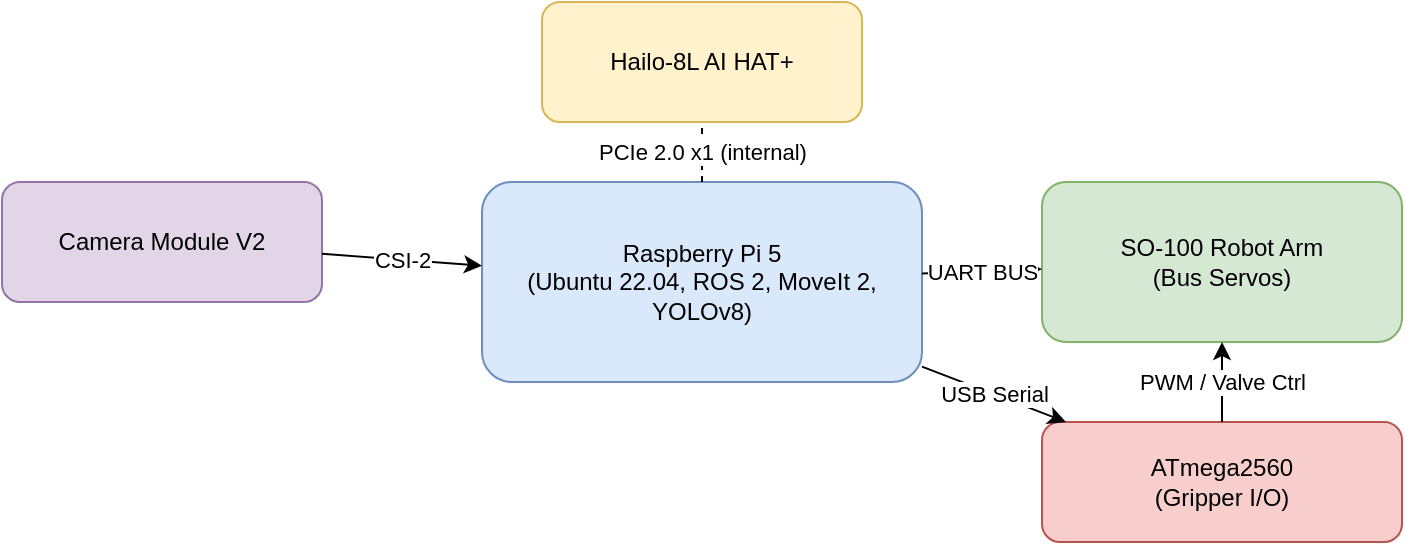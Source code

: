 <mxfile>
  <diagram name="Architecture">
    <mxGraphModel dx="1294" dy="831" grid="1" gridSize="10" guides="1" tooltips="1" connect="1" arrows="1" fold="1" page="1" pageScale="1" pageWidth="827" pageHeight="1169" math="0">
      <root>
        <mxCell id="0"/>
        <mxCell id="1" parent="0"/>
        <!-- Raspberry Pi 5 -->
        <mxCell id="pi5" value="Raspberry Pi 5&#xa;(Ubuntu 22.04, ROS 2, MoveIt 2, YOLOv8)" style="rounded=1;whiteSpace=wrap;html=1;fillColor=#dae8fc;strokeColor=#6c8ebf;" vertex="1" parent="1">
          <mxGeometry x="340" y="240" width="220" height="100" as="geometry"/>
        </mxCell>
        <!-- Hailo HAT+ -->
        <mxCell id="hailo" value="Hailo-8L AI HAT+" style="rounded=1;whiteSpace=wrap;html=1;fillColor=#fff2cc;strokeColor=#d6b656;" vertex="1" parent="1">
          <mxGeometry x="370" y="150" width="160" height="60" as="geometry"/>
        </mxCell>
        <!-- Camera V2 -->
        <mxCell id="cam" value="Camera Module V2" style="rounded=1;whiteSpace=wrap;html=1;fillColor=#e1d5e7;strokeColor=#9673a6;" vertex="1" parent="1">
          <mxGeometry x="100" y="240" width="160" height="60" as="geometry"/>
        </mxCell>
        <!-- SO-100 Arm -->
        <mxCell id="arm" value="SO‑100 Robot Arm&#xa;(Bus Servos)" style="rounded=1;whiteSpace=wrap;html=1;fillColor=#d5e8d4;strokeColor=#82b366;" vertex="1" parent="1">
          <mxGeometry x="620" y="240" width="180" height="80" as="geometry"/>
        </mxCell>
        <!-- ATmega2560 -->
        <mxCell id="mcu" value="ATmega2560&#xa;(Gripper I/O)" style="rounded=1;whiteSpace=wrap;html=1;fillColor=#f8cecc;strokeColor=#b85450;" vertex="1" parent="1">
          <mxGeometry x="620" y="360" width="180" height="60" as="geometry"/>
        </mxCell>
        <!-- Edges -->
        <mxCell id="edge1" value="CSI‑2" style="endArrow=classic;html=1;" edge="1" parent="1" source="cam" target="pi5">
          <mxGeometry relative="1" as="geometry"/>
        </mxCell>
        <mxCell id="edge2" value="PCIe 2.0 x1 (internal)" style="endArrow=none;dashed=1;html=1;" edge="1" parent="1" source="pi5" target="hailo">
          <mxGeometry relative="1" as="geometry"/>
        </mxCell>
        <mxCell id="edge3" value="UART BUS" style="endArrow=classic;html=1;" edge="1" parent="1" source="pi5" target="arm">
          <mxGeometry relative="1" as="geometry"/>
        </mxCell>
        <mxCell id="edge4" value="USB Serial" style="endArrow=classic;html=1;" edge="1" parent="1" source="pi5" target="mcu">
          <mxGeometry relative="1" as="geometry"/>
        </mxCell>
        <mxCell id="edge5" value="PWM / Valve Ctrl" style="endArrow=classic;html=1;" edge="1" parent="1" source="mcu" target="arm">
          <mxGeometry relative="1" as="geometry">
            <mxPoint x="710" y="320" as="targetPoint"/>
          </mxGeometry>
        </mxCell>
      </root>
    </mxGraphModel>
  </diagram>
</mxfile>
